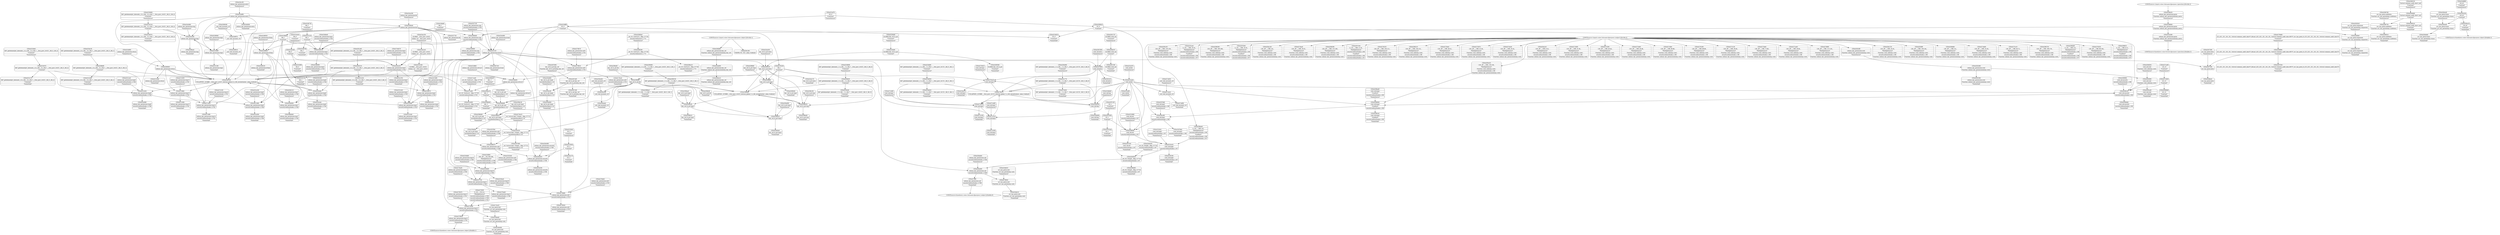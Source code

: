 digraph {
	CE0x4268ea0 [shape=record,shape=Mrecord,label="{CE0x4268ea0|selinux_key_permission:tmp|*SummSink*}"]
	CE0x42792f0 [shape=record,shape=Mrecord,label="{CE0x42792f0|0:_i32,_:_CR_0,4_|*MultipleSource*|security/selinux/hooks.c,5789|security/selinux/hooks.c,5789|security/selinux/hooks.c,5791}"]
	CE0x4295c50 [shape=record,shape=Mrecord,label="{CE0x4295c50|128:_i8*,_:_CRE_120,128_|*MultipleSource*|Function::cred_sid&Arg::cred::|security/selinux/hooks.c,196|Function::selinux_key_permission&Arg::cred::}"]
	CE0x4298000 [shape=record,shape=Mrecord,label="{CE0x4298000|cred_sid:sid|security/selinux/hooks.c,197}"]
	CE0x4255ca0 [shape=record,shape=Mrecord,label="{CE0x4255ca0|4:_i32,_:_CRE_20,24_|*MultipleSource*|security/selinux/hooks.c,196|*LoadInst*|security/selinux/hooks.c,196|security/selinux/hooks.c,197}"]
	CE0x4279610 [shape=record,shape=Mrecord,label="{CE0x4279610|selinux_key_permission:call3|security/selinux/hooks.c,5791}"]
	CE0x4296560 [shape=record,shape=Mrecord,label="{CE0x4296560|128:_i8*,_:_CRE_160,168_|*MultipleSource*|Function::cred_sid&Arg::cred::|security/selinux/hooks.c,196|Function::selinux_key_permission&Arg::cred::}"]
	CE0x4297640 [shape=record,shape=Mrecord,label="{CE0x4297640|4:_i32,_:_CRE_16,20_|*MultipleSource*|security/selinux/hooks.c,196|*LoadInst*|security/selinux/hooks.c,196|security/selinux/hooks.c,197}"]
	CE0x4284830 [shape=record,shape=Mrecord,label="{CE0x4284830|cred_sid:cred|Function::cred_sid&Arg::cred::|*SummSource*}"]
	CE0x4249940 [shape=record,shape=Mrecord,label="{CE0x4249940|selinux_key_permission:tmp1|*SummSource*}"]
	CE0x426a140 [shape=record,shape=Mrecord,label="{CE0x426a140|128:_i8*,_:_CRE_4,8_|*MultipleSource*|Function::cred_sid&Arg::cred::|security/selinux/hooks.c,196|Function::selinux_key_permission&Arg::cred::}"]
	CE0x426bcc0 [shape=record,shape=Mrecord,label="{CE0x426bcc0|selinux_key_permission:key_ref|Function::selinux_key_permission&Arg::key_ref::|*SummSink*}"]
	CE0x4286d00 [shape=record,shape=Mrecord,label="{CE0x4286d00|_ret_i32_%tmp6,_!dbg_!27716|security/selinux/hooks.c,197|*SummSink*}"]
	CE0x4248e40 [shape=record,shape=Mrecord,label="{CE0x4248e40|selinux_key_permission:tmp2|security/selinux/hooks.c,5783|*SummSource*}"]
	CE0x4252aa0 [shape=record,shape=Mrecord,label="{CE0x4252aa0|selinux_key_permission:return|*SummSink*}"]
	CE0x4248810 [shape=record,shape=Mrecord,label="{CE0x4248810|_call_void_mcount()_#3|*SummSink*}"]
	CE0x4249050 [shape=record,shape=Mrecord,label="{CE0x4249050|selinux_key_permission:if.then|*SummSource*}"]
	CE0x4247150 [shape=record,shape=Mrecord,label="{CE0x4247150|selinux_key_permission:cmp|security/selinux/hooks.c,5783|*SummSource*}"]
	CE0x429bc30 [shape=record,shape=Mrecord,label="{CE0x429bc30|key_ref_to_ptr:tmp5|include/linux/key.h,116|*SummSource*}"]
	CE0x427bfb0 [shape=record,shape=Mrecord,label="{CE0x427bfb0|selinux_key_permission:tmp13|security/selinux/hooks.c,5792}"]
	CE0x427cad0 [shape=record,shape=Mrecord,label="{CE0x427cad0|_ret_i32_%retval.0,_!dbg_!27729|security/selinux/hooks.c,5792|*SummSource*}"]
	"CONST[source:0(mediator),value:2(dynamic)][purpose:{subject}][SnkIdx:0]"
	CE0x427b530 [shape=record,shape=Mrecord,label="{CE0x427b530|i64_1|*Constant*}"]
	CE0x425e130 [shape=record,shape=Mrecord,label="{CE0x425e130|selinux_key_permission:retval.0|*SummSink*}"]
	CE0x42669a0 [shape=record,shape=Mrecord,label="{CE0x42669a0|_ret_i32_%retval.0,_!dbg_!27728|security/selinux/avc.c,775|*SummSource*}"]
	CE0x42539c0 [shape=record,shape=Mrecord,label="{CE0x42539c0|i32_5|*Constant*|*SummSource*}"]
	CE0x427c020 [shape=record,shape=Mrecord,label="{CE0x427c020|selinux_key_permission:tmp13|security/selinux/hooks.c,5792|*SummSource*}"]
	CE0x424f470 [shape=record,shape=Mrecord,label="{CE0x424f470|i64*_getelementptr_inbounds_(_6_x_i64_,_6_x_i64_*___llvm_gcov_ctr421,_i64_0,_i64_0)|*Constant*|*SummSink*}"]
	CE0x4276cf0 [shape=record,shape=Mrecord,label="{CE0x4276cf0|i64*_getelementptr_inbounds_(_2_x_i64_,_2_x_i64_*___llvm_gcov_ctr131,_i64_0,_i64_0)|*Constant*|*SummSink*}"]
	CE0x4243c40 [shape=record,shape=Mrecord,label="{CE0x4243c40|selinux_key_permission:tmp6|security/selinux/hooks.c,5784|*SummSource*}"]
	CE0x4266250 [shape=record,shape=Mrecord,label="{CE0x4266250|%struct.common_audit_data*_null|*Constant*|*SummSource*}"]
	CE0x4267580 [shape=record,shape=Mrecord,label="{CE0x4267580|avc_has_perm:entry|*SummSource*}"]
	CE0x4252180 [shape=record,shape=Mrecord,label="{CE0x4252180|selinux_key_permission:tmp1|*SummSink*}"]
	CE0x4282410 [shape=record,shape=Mrecord,label="{CE0x4282410|cred_sid:entry|*SummSink*}"]
	CE0x4274ea0 [shape=record,shape=Mrecord,label="{CE0x4274ea0|128:_i8*,_:_CRE_28,32_|*MultipleSource*|Function::cred_sid&Arg::cred::|security/selinux/hooks.c,196|Function::selinux_key_permission&Arg::cred::}"]
	CE0x4269990 [shape=record,shape=Mrecord,label="{CE0x4269990|cred_sid:security|security/selinux/hooks.c,196|*SummSource*}"]
	CE0x4298c60 [shape=record,shape=Mrecord,label="{CE0x4298c60|key_ref_to_ptr:bb|*SummSink*}"]
	CE0x4297da0 [shape=record,shape=Mrecord,label="{CE0x4297da0|i32_1|*Constant*|*SummSink*}"]
	CE0x4267af0 [shape=record,shape=Mrecord,label="{CE0x4267af0|key_ref_to_ptr:key_ref|Function::key_ref_to_ptr&Arg::key_ref::}"]
	CE0x4296390 [shape=record,shape=Mrecord,label="{CE0x4296390|128:_i8*,_:_CRE_152,160_|*MultipleSource*|Function::cred_sid&Arg::cred::|security/selinux/hooks.c,196|Function::selinux_key_permission&Arg::cred::}"]
	CE0x4266730 [shape=record,shape=Mrecord,label="{CE0x4266730|avc_has_perm:auditdata|Function::avc_has_perm&Arg::auditdata::}"]
	CE0x427a100 [shape=record,shape=Mrecord,label="{CE0x427a100|cred_sid:tmp2|*SummSink*}"]
	CE0x4297350 [shape=record,shape=Mrecord,label="{CE0x4297350|4:_i32,_:_CRE_12,16_|*MultipleSource*|security/selinux/hooks.c,196|*LoadInst*|security/selinux/hooks.c,196|security/selinux/hooks.c,197}"]
	CE0x42824f0 [shape=record,shape=Mrecord,label="{CE0x42824f0|selinux_key_permission:cred|Function::selinux_key_permission&Arg::cred::|*SummSource*}"]
	CE0x4259400 [shape=record,shape=Mrecord,label="{CE0x4259400|i64*_getelementptr_inbounds_(_6_x_i64_,_6_x_i64_*___llvm_gcov_ctr421,_i64_0,_i64_0)|*Constant*|*SummSource*}"]
	"CONST[source:0(mediator),value:2(dynamic)][purpose:{object}][SnkIdx:2]"
	CE0x4255490 [shape=record,shape=Mrecord,label="{CE0x4255490|selinux_key_permission:tmp1}"]
	CE0x423e540 [shape=record,shape=Mrecord,label="{CE0x423e540|i64_0|*Constant*}"]
	CE0x4276520 [shape=record,shape=Mrecord,label="{CE0x4276520|128:_i8*,_:_CRE_104,112_|*MultipleSource*|Function::cred_sid&Arg::cred::|security/selinux/hooks.c,196|Function::selinux_key_permission&Arg::cred::}"]
	CE0x4298f60 [shape=record,shape=Mrecord,label="{CE0x4298f60|key_ref_to_ptr:tmp1}"]
	CE0x4285b30 [shape=record,shape=Mrecord,label="{CE0x4285b30|_ret_i32_%tmp6,_!dbg_!27716|security/selinux/hooks.c,197|*SummSource*}"]
	CE0x425dfb0 [shape=record,shape=Mrecord,label="{CE0x425dfb0|selinux_key_permission:retval.0|*SummSource*}"]
	CE0x4246ff0 [shape=record,shape=Mrecord,label="{CE0x4246ff0|i32_0|*Constant*}"]
	CE0x4269c30 [shape=record,shape=Mrecord,label="{CE0x4269c30|cred_sid:security|security/selinux/hooks.c,196}"]
	CE0x424a230 [shape=record,shape=Mrecord,label="{CE0x424a230|GLOBAL:__llvm_gcov_ctr421|Global_var:__llvm_gcov_ctr421|*SummSource*}"]
	CE0x429b020 [shape=record,shape=Mrecord,label="{CE0x429b020|key_ref_to_ptr:tmp}"]
	CE0x424a600 [shape=record,shape=Mrecord,label="{CE0x424a600|selinux_key_permission:key_ref|Function::selinux_key_permission&Arg::key_ref::}"]
	CE0x4282380 [shape=record,shape=Mrecord,label="{CE0x4282380|cred_sid:entry|*SummSource*}"]
	CE0x58ebb40 [shape=record,shape=Mrecord,label="{CE0x58ebb40|selinux_key_permission:tmp7|security/selinux/hooks.c,5784|*SummSink*}"]
	CE0x4255090 [shape=record,shape=Mrecord,label="{CE0x4255090|i64_0|*Constant*|*SummSink*}"]
	CE0x424a450 [shape=record,shape=Mrecord,label="{CE0x424a450|key_ref_to_ptr:entry|*SummSource*}"]
	CE0x42961c0 [shape=record,shape=Mrecord,label="{CE0x42961c0|128:_i8*,_:_CRE_144,152_|*MultipleSource*|Function::cred_sid&Arg::cred::|security/selinux/hooks.c,196|Function::selinux_key_permission&Arg::cred::}"]
	CE0x4299aa0 [shape=record,shape=Mrecord,label="{CE0x4299aa0|key_ref_to_ptr:tmp2|*SummSource*}"]
	CE0x4267c90 [shape=record,shape=Mrecord,label="{CE0x4267c90|key_ref_to_ptr:key_ref|Function::key_ref_to_ptr&Arg::key_ref::|*SummSink*}"]
	CE0x4255670 [shape=record,shape=Mrecord,label="{CE0x4255670|i64*_getelementptr_inbounds_(_6_x_i64_,_6_x_i64_*___llvm_gcov_ctr421,_i64_0,_i64_4)|*Constant*}"]
	CE0x4250d00 [shape=record,shape=Mrecord,label="{CE0x4250d00|selinux_key_permission:tmp10|security/selinux/hooks.c,5789}"]
	CE0x426ed70 [shape=record,shape=Mrecord,label="{CE0x426ed70|GLOBAL:cred_sid|*Constant*}"]
	CE0x426c820 [shape=record,shape=Mrecord,label="{CE0x426c820|selinux_key_permission:security|security/selinux/hooks.c,5789}"]
	CE0x4250dd0 [shape=record,shape=Mrecord,label="{CE0x4250dd0|selinux_key_permission:tmp10|security/selinux/hooks.c,5789|*SummSource*}"]
	CE0x42978d0 [shape=record,shape=Mrecord,label="{CE0x42978d0|cred_sid:tmp5|security/selinux/hooks.c,196|*SummSource*}"]
	CE0x424c800 [shape=record,shape=Mrecord,label="{CE0x424c800|selinux_key_permission:if.end|*SummSource*}"]
	CE0x61bc880 [shape=record,shape=Mrecord,label="{CE0x61bc880|selinux_key_permission:tmp8|security/selinux/hooks.c,5786|*SummSink*}"]
	CE0x425cd70 [shape=record,shape=Mrecord,label="{CE0x425cd70|cred_sid:bb|*SummSource*}"]
	CE0x42756a0 [shape=record,shape=Mrecord,label="{CE0x42756a0|128:_i8*,_:_CRE_48,52_|*MultipleSource*|Function::cred_sid&Arg::cred::|security/selinux/hooks.c,196|Function::selinux_key_permission&Arg::cred::}"]
	"CONST[source:1(input),value:2(dynamic)][purpose:{object}][SrcIdx:1]"
	CE0x4255e20 [shape=record,shape=Mrecord,label="{CE0x4255e20|cred_sid:tmp6|security/selinux/hooks.c,197}"]
	CE0x42556e0 [shape=record,shape=Mrecord,label="{CE0x42556e0|i64*_getelementptr_inbounds_(_6_x_i64_,_6_x_i64_*___llvm_gcov_ctr421,_i64_0,_i64_4)|*Constant*|*SummSource*}"]
	CE0x429a440 [shape=record,shape=Mrecord,label="{CE0x429a440|_call_void_mcount()_#3|*SummSource*}"]
	CE0x429b090 [shape=record,shape=Mrecord,label="{CE0x429b090|COLLAPSED:_GCMRE___llvm_gcov_ctr422_internal_global_2_x_i64_zeroinitializer:_elem_0:default:}"]
	CE0x4254150 [shape=record,shape=Mrecord,label="{CE0x4254150|i64*_getelementptr_inbounds_(_6_x_i64_,_6_x_i64_*___llvm_gcov_ctr421,_i64_0,_i64_0)|*Constant*}"]
	CE0x4251c70 [shape=record,shape=Mrecord,label="{CE0x4251c70|i64*_getelementptr_inbounds_(_6_x_i64_,_6_x_i64_*___llvm_gcov_ctr421,_i64_0,_i64_4)|*Constant*|*SummSink*}"]
	CE0x4275870 [shape=record,shape=Mrecord,label="{CE0x4275870|128:_i8*,_:_CRE_52,56_|*MultipleSource*|Function::cred_sid&Arg::cred::|security/selinux/hooks.c,196|Function::selinux_key_permission&Arg::cred::}"]
	CE0x4250ea0 [shape=record,shape=Mrecord,label="{CE0x4250ea0|selinux_key_permission:tmp10|security/selinux/hooks.c,5789|*SummSink*}"]
	"CONST[source:1(input),value:2(dynamic)][purpose:{subject}][SrcIdx:3]"
	CE0x4299040 [shape=record,shape=Mrecord,label="{CE0x4299040|key_ref_to_ptr:tmp1|*SummSink*}"]
	CE0x4286d70 [shape=record,shape=Mrecord,label="{CE0x4286d70|selinux_key_permission:call1|security/selinux/hooks.c,5788}"]
	CE0x4253950 [shape=record,shape=Mrecord,label="{CE0x4253950|i32_5|*Constant*}"]
	CE0x4252b80 [shape=record,shape=Mrecord,label="{CE0x4252b80|selinux_key_permission:tmp5|security/selinux/hooks.c,5783}"]
	CE0x4269520 [shape=record,shape=Mrecord,label="{CE0x4269520|key_ref_to_ptr:entry}"]
	CE0x4274c40 [shape=record,shape=Mrecord,label="{CE0x4274c40|128:_i8*,_:_CRE_20,24_|*MultipleSource*|Function::cred_sid&Arg::cred::|security/selinux/hooks.c,196|Function::selinux_key_permission&Arg::cred::}"]
	CE0x426c900 [shape=record,shape=Mrecord,label="{CE0x426c900|selinux_key_permission:security|security/selinux/hooks.c,5789|*SummSource*}"]
	CE0x429bbc0 [shape=record,shape=Mrecord,label="{CE0x429bbc0|key_ref_to_ptr:tmp5|include/linux/key.h,116}"]
	CE0x4257750 [shape=record,shape=Mrecord,label="{CE0x4257750|selinux_key_permission:tmp11|security/selinux/hooks.c,5789}"]
	CE0x4264110 [shape=record,shape=Mrecord,label="{CE0x4264110|selinux_key_permission:tmp7|security/selinux/hooks.c,5784|*SummSource*}"]
	CE0x42662c0 [shape=record,shape=Mrecord,label="{CE0x42662c0|%struct.common_audit_data*_null|*Constant*|*SummSink*}"]
	CE0x425bb00 [shape=record,shape=Mrecord,label="{CE0x425bb00|selinux_key_permission:retval.0}"]
	CE0x4279dd0 [shape=record,shape=Mrecord,label="{CE0x4279dd0|i32_(i32,_i32,_i16,_i32,_%struct.common_audit_data*)*_bitcast_(i32_(i32,_i32,_i16,_i32,_%struct.common_audit_data.495*)*_avc_has_perm_to_i32_(i32,_i32,_i16,_i32,_%struct.common_audit_data*)*)|*Constant*|*SummSource*}"]
	CE0x4268d40 [shape=record,shape=Mrecord,label="{CE0x4268d40|selinux_key_permission:cmp|security/selinux/hooks.c,5783}"]
	CE0x429b640 [shape=record,shape=Mrecord,label="{CE0x429b640|i64_-2|*Constant*|*SummSink*}"]
	CE0x424c490 [shape=record,shape=Mrecord,label="{CE0x424c490|selinux_key_permission:perm|Function::selinux_key_permission&Arg::perm::|*SummSink*}"]
	CE0x4281200 [shape=record,shape=Mrecord,label="{CE0x4281200|GLOBAL:cred_sid|*Constant*|*SummSink*}"]
	CE0x426a2c0 [shape=record,shape=Mrecord,label="{CE0x426a2c0|128:_i8*,_:_CRE_8,16_|*MultipleSource*|Function::cred_sid&Arg::cred::|security/selinux/hooks.c,196|Function::selinux_key_permission&Arg::cred::}"]
	CE0x4261af0 [shape=record,shape=Mrecord,label="{CE0x4261af0|i64*_getelementptr_inbounds_(_6_x_i64_,_6_x_i64_*___llvm_gcov_ctr421,_i64_0,_i64_3)|*Constant*|*SummSource*}"]
	CE0x425da70 [shape=record,shape=Mrecord,label="{CE0x425da70|cred_sid:tmp1|*SummSink*}"]
	CE0x427a890 [shape=record,shape=Mrecord,label="{CE0x427a890|_call_void_mcount()_#3|*SummSink*}"]
	CE0x5611680 [shape=record,shape=Mrecord,label="{CE0x5611680|selinux_key_permission:tmp9|security/selinux/hooks.c,5786}"]
	CE0x4279050 [shape=record,shape=Mrecord,label="{CE0x4279050|selinux_key_permission:sid2|security/selinux/hooks.c,5791|*SummSink*}"]
	CE0x4248fa0 [shape=record,shape=Mrecord,label="{CE0x4248fa0|i64_1|*Constant*}"]
	CE0x4279470 [shape=record,shape=Mrecord,label="{CE0x4279470|selinux_key_permission:tmp12|security/selinux/hooks.c,5791|*SummSource*}"]
	CE0x42488c0 [shape=record,shape=Mrecord,label="{CE0x42488c0|selinux_key_permission:if.then}"]
	CE0x4249cb0 [shape=record,shape=Mrecord,label="{CE0x4249cb0|selinux_key_permission:bb}"]
	CE0x4249310 [shape=record,shape=Mrecord,label="{CE0x4249310|selinux_key_permission:tmp2|security/selinux/hooks.c,5783}"]
	CE0x4248a20 [shape=record,shape=Mrecord,label="{CE0x4248a20|selinux_key_permission:perm|Function::selinux_key_permission&Arg::perm::|*SummSource*}"]
	CE0x4282560 [shape=record,shape=Mrecord,label="{CE0x4282560|selinux_key_permission:cred|Function::selinux_key_permission&Arg::cred::|*SummSink*}"]
	CE0x4256160 [shape=record,shape=Mrecord,label="{CE0x4256160|cred_sid:tmp6|security/selinux/hooks.c,197|*SummSink*}"]
	CE0x4252cb0 [shape=record,shape=Mrecord,label="{CE0x4252cb0|selinux_key_permission:tmp5|security/selinux/hooks.c,5783|*SummSink*}"]
	CE0x4297e30 [shape=record,shape=Mrecord,label="{CE0x4297e30|cred_sid:sid|security/selinux/hooks.c,197|*SummSink*}"]
	CE0x424e040 [shape=record,shape=Mrecord,label="{CE0x424e040|avc_has_perm:tsid|Function::avc_has_perm&Arg::tsid::|*SummSink*}"]
	CE0x425c770 [shape=record,shape=Mrecord,label="{CE0x425c770|i64*_getelementptr_inbounds_(_2_x_i64_,_2_x_i64_*___llvm_gcov_ctr131,_i64_0,_i64_0)|*Constant*}"]
	CE0x4298ed0 [shape=record,shape=Mrecord,label="{CE0x4298ed0|key_ref_to_ptr:tmp|*SummSink*}"]
	CE0x42627e0 [shape=record,shape=Mrecord,label="{CE0x42627e0|selinux_key_permission:if.end|*SummSink*}"]
	CE0x4282480 [shape=record,shape=Mrecord,label="{CE0x4282480|selinux_key_permission:cred|Function::selinux_key_permission&Arg::cred::}"]
	CE0x4259c60 [shape=record,shape=Mrecord,label="{CE0x4259c60|i64*_getelementptr_inbounds_(_2_x_i64_,_2_x_i64_*___llvm_gcov_ctr422,_i64_0,_i64_0)|*Constant*|*SummSink*}"]
	CE0x4279360 [shape=record,shape=Mrecord,label="{CE0x4279360|selinux_key_permission:tmp12|security/selinux/hooks.c,5791}"]
	CE0x4278850 [shape=record,shape=Mrecord,label="{CE0x4278850|avc_has_perm:ssid|Function::avc_has_perm&Arg::ssid::}"]
	CE0x427ca60 [shape=record,shape=Mrecord,label="{CE0x427ca60|_ret_i32_%retval.0,_!dbg_!27729|security/selinux/hooks.c,5792}"]
	CE0x4287fb0 [shape=record,shape=Mrecord,label="{CE0x4287fb0|selinux_key_permission:call1|security/selinux/hooks.c,5788|*SummSource*}"]
	CE0x4275000 [shape=record,shape=Mrecord,label="{CE0x4275000|128:_i8*,_:_CRE_32,36_|*MultipleSource*|Function::cred_sid&Arg::cred::|security/selinux/hooks.c,196|Function::selinux_key_permission&Arg::cred::}"]
	CE0x5744b70 [shape=record,shape=Mrecord,label="{CE0x5744b70|selinux_key_permission:tmp3|security/selinux/hooks.c,5783|*SummSource*}"]
	CE0x42650c0 [shape=record,shape=Mrecord,label="{CE0x42650c0|avc_has_perm:requested|Function::avc_has_perm&Arg::requested::|*SummSource*}"]
	CE0x425af70 [shape=record,shape=Mrecord,label="{CE0x425af70|i32_0|*Constant*|*SummSource*}"]
	CE0x4254750 [shape=record,shape=Mrecord,label="{CE0x4254750|i64_1|*Constant*|*SummSink*}"]
	CE0x4279b70 [shape=record,shape=Mrecord,label="{CE0x4279b70|selinux_key_permission:call3|security/selinux/hooks.c,5791|*SummSource*}"]
	CE0x4248600 [shape=record,shape=Mrecord,label="{CE0x4248600|selinux_key_permission:perm|Function::selinux_key_permission&Arg::perm::}"]
	CE0x4251450 [shape=record,shape=Mrecord,label="{CE0x4251450|i64*_getelementptr_inbounds_(_6_x_i64_,_6_x_i64_*___llvm_gcov_ctr421,_i64_0,_i64_3)|*Constant*|*SummSink*}"]
	CE0x427c090 [shape=record,shape=Mrecord,label="{CE0x427c090|selinux_key_permission:tmp13|security/selinux/hooks.c,5792|*SummSink*}"]
	CE0x4248090 [shape=record,shape=Mrecord,label="{CE0x4248090|selinux_key_permission:tmp2|security/selinux/hooks.c,5783|*SummSink*}"]
	CE0x4247c20 [shape=record,shape=Mrecord,label="{CE0x4247c20|selinux_key_permission:if.end}"]
	CE0x4298af0 [shape=record,shape=Mrecord,label="{CE0x4298af0|key_ref_to_ptr:bb|*SummSource*}"]
	CE0x4266f00 [shape=record,shape=Mrecord,label="{CE0x4266f00|i32_(i32,_i32,_i16,_i32,_%struct.common_audit_data*)*_bitcast_(i32_(i32,_i32,_i16,_i32,_%struct.common_audit_data.495*)*_avc_has_perm_to_i32_(i32,_i32,_i16,_i32,_%struct.common_audit_data*)*)|*Constant*}"]
	CE0x4279ca0 [shape=record,shape=Mrecord,label="{CE0x4279ca0|selinux_key_permission:call3|security/selinux/hooks.c,5791|*SummSink*}"]
	CE0x4247a10 [shape=record,shape=Mrecord,label="{CE0x4247a10|i64_2|*Constant*}"]
	CE0x425dbf0 [shape=record,shape=Mrecord,label="{CE0x425dbf0|i64*_getelementptr_inbounds_(_2_x_i64_,_2_x_i64_*___llvm_gcov_ctr131,_i64_0,_i64_1)|*Constant*|*SummSource*}"]
	CE0x4275300 [shape=record,shape=Mrecord,label="{CE0x4275300|128:_i8*,_:_CRE_40,44_|*MultipleSource*|Function::cred_sid&Arg::cred::|security/selinux/hooks.c,196|Function::selinux_key_permission&Arg::cred::}"]
	CE0x4261420 [shape=record,shape=Mrecord,label="{CE0x4261420|selinux_key_permission:tmp4|security/selinux/hooks.c,5783|*SummSink*}"]
	CE0x42754d0 [shape=record,shape=Mrecord,label="{CE0x42754d0|128:_i8*,_:_CRE_44,48_|*MultipleSource*|Function::cred_sid&Arg::cred::|security/selinux/hooks.c,196|Function::selinux_key_permission&Arg::cred::}"]
	CE0x4264000 [shape=record,shape=Mrecord,label="{CE0x4264000|selinux_key_permission:tmp7|security/selinux/hooks.c,5784}"]
	CE0x424a2a0 [shape=record,shape=Mrecord,label="{CE0x424a2a0|GLOBAL:__llvm_gcov_ctr421|Global_var:__llvm_gcov_ctr421}"]
	CE0x4275fb0 [shape=record,shape=Mrecord,label="{CE0x4275fb0|128:_i8*,_:_CRE_80,88_|*MultipleSource*|Function::cred_sid&Arg::cred::|security/selinux/hooks.c,196|Function::selinux_key_permission&Arg::cred::}"]
	CE0x4298cf0 [shape=record,shape=Mrecord,label="{CE0x4298cf0|i64*_getelementptr_inbounds_(_2_x_i64_,_2_x_i64_*___llvm_gcov_ctr422,_i64_0,_i64_0)|*Constant*}"]
	CE0x4255880 [shape=record,shape=Mrecord,label="{CE0x4255880|cred_sid:sid|security/selinux/hooks.c,197|*SummSource*}"]
	CE0x4296ca0 [shape=record,shape=Mrecord,label="{CE0x4296ca0|cred_sid:tmp4|*LoadInst*|security/selinux/hooks.c,196|*SummSink*}"]
	CE0x424ded0 [shape=record,shape=Mrecord,label="{CE0x424ded0|avc_has_perm:tsid|Function::avc_has_perm&Arg::tsid::}"]
	CE0x429a4e0 [shape=record,shape=Mrecord,label="{CE0x429a4e0|_call_void_mcount()_#3|*SummSink*}"]
	CE0x42483f0 [shape=record,shape=Mrecord,label="{CE0x42483f0|selinux_key_permission:entry|*SummSink*}"]
	CE0x4278d80 [shape=record,shape=Mrecord,label="{CE0x4278d80|selinux_key_permission:sid2|security/selinux/hooks.c,5791}"]
	CE0x427b5a0 [shape=record,shape=Mrecord,label="{CE0x427b5a0|cred_sid:tmp1}"]
	CE0x4278eb0 [shape=record,shape=Mrecord,label="{CE0x4278eb0|selinux_key_permission:sid2|security/selinux/hooks.c,5791|*SummSource*}"]
	CE0x4296e40 [shape=record,shape=Mrecord,label="{CE0x4296e40|4:_i32,_:_CRE_4,8_|*MultipleSource*|security/selinux/hooks.c,196|*LoadInst*|security/selinux/hooks.c,196|security/selinux/hooks.c,197}"]
	CE0x4251d50 [shape=record,shape=Mrecord,label="{CE0x4251d50|selinux_key_permission:tmp8|security/selinux/hooks.c,5786}"]
	CE0x4264cd0 [shape=record,shape=Mrecord,label="{CE0x4264cd0|avc_has_perm:tclass|Function::avc_has_perm&Arg::tclass::|*SummSource*}"]
	CE0x4296fd0 [shape=record,shape=Mrecord,label="{CE0x4296fd0|key_ref_to_ptr:bb}"]
	CE0x427a090 [shape=record,shape=Mrecord,label="{CE0x427a090|cred_sid:tmp2|*SummSource*}"]
	CE0x429c160 [shape=record,shape=Mrecord,label="{CE0x429c160|VOIDTB_TE:_CE2:_elem_0:default:}"]
	CE0x4276180 [shape=record,shape=Mrecord,label="{CE0x4276180|128:_i8*,_:_CRE_88,89_|*MultipleSource*|Function::cred_sid&Arg::cred::|security/selinux/hooks.c,196|Function::selinux_key_permission&Arg::cred::}"]
	CE0x4254810 [shape=record,shape=Mrecord,label="{CE0x4254810|i32_0|*Constant*|*SummSink*}"]
	CE0x4243cb0 [shape=record,shape=Mrecord,label="{CE0x4243cb0|selinux_key_permission:tmp6|security/selinux/hooks.c,5784|*SummSink*}"]
	CE0x42979e0 [shape=record,shape=Mrecord,label="{CE0x42979e0|cred_sid:tmp5|security/selinux/hooks.c,196|*SummSink*}"]
	CE0x4268580 [shape=record,shape=Mrecord,label="{CE0x4268580|_call_void_mcount()_#3|*SummSource*}"]
	CE0x429a0a0 [shape=record,shape=Mrecord,label="{CE0x429a0a0|key_ref_to_ptr:tmp3|*SummSink*}"]
	CE0x4264c60 [shape=record,shape=Mrecord,label="{CE0x4264c60|avc_has_perm:tclass|Function::avc_has_perm&Arg::tclass::}"]
	CE0x4255fc0 [shape=record,shape=Mrecord,label="{CE0x4255fc0|cred_sid:tmp6|security/selinux/hooks.c,197|*SummSource*}"]
	CE0x425d830 [shape=record,shape=Mrecord,label="{CE0x425d830|i64*_getelementptr_inbounds_(_2_x_i64_,_2_x_i64_*___llvm_gcov_ctr131,_i64_0,_i64_1)|*Constant*}"]
	CE0x427de10 [shape=record,shape=Mrecord,label="{CE0x427de10|_ret_%struct.key*_%tmp5,_!dbg_!27715|include/linux/key.h,116|*SummSource*}"]
	CE0x4275130 [shape=record,shape=Mrecord,label="{CE0x4275130|128:_i8*,_:_CRE_36,40_|*MultipleSource*|Function::cred_sid&Arg::cred::|security/selinux/hooks.c,196|Function::selinux_key_permission&Arg::cred::}"]
	CE0x427a490 [shape=record,shape=Mrecord,label="{CE0x427a490|cred_sid:tmp3|*SummSource*}"]
	CE0x4244f60 [shape=record,shape=Mrecord,label="{CE0x4244f60|selinux_key_permission:return|*SummSource*}"]
	CE0x427a820 [shape=record,shape=Mrecord,label="{CE0x427a820|_call_void_mcount()_#3|*SummSource*}"]
	CE0x4264480 [shape=record,shape=Mrecord,label="{CE0x4264480|i64*_getelementptr_inbounds_(_2_x_i64_,_2_x_i64_*___llvm_gcov_ctr131,_i64_0,_i64_0)|*Constant*|*SummSource*}"]
	CE0x4278a00 [shape=record,shape=Mrecord,label="{CE0x4278a00|selinux_key_permission:tmp11|security/selinux/hooks.c,5789|*SummSource*}"]
	CE0x4297b00 [shape=record,shape=Mrecord,label="{CE0x4297b00|i32_1|*Constant*}"]
	CE0x424e1b0 [shape=record,shape=Mrecord,label="{CE0x424e1b0|i16_43|*Constant*}"]
	CE0x4267030 [shape=record,shape=Mrecord,label="{CE0x4267030|i32_(i32,_i32,_i16,_i32,_%struct.common_audit_data*)*_bitcast_(i32_(i32,_i32,_i16,_i32,_%struct.common_audit_data.495*)*_avc_has_perm_to_i32_(i32,_i32,_i16,_i32,_%struct.common_audit_data*)*)|*Constant*|*SummSink*}"]
	CE0x427a310 [shape=record,shape=Mrecord,label="{CE0x427a310|cred_sid:tmp3}"]
	CE0x4299230 [shape=record,shape=Mrecord,label="{CE0x4299230|i64*_getelementptr_inbounds_(_2_x_i64_,_2_x_i64_*___llvm_gcov_ctr422,_i64_0,_i64_1)|*Constant*}"]
	CE0x424dd10 [shape=record,shape=Mrecord,label="{CE0x424dd10|avc_has_perm:ssid|Function::avc_has_perm&Arg::ssid::|*SummSource*}"]
	CE0x4269dd0 [shape=record,shape=Mrecord,label="{CE0x4269dd0|cred_sid:security|security/selinux/hooks.c,196|*SummSink*}"]
	CE0x42698d0 [shape=record,shape=Mrecord,label="{CE0x42698d0|i32_22|*Constant*|*SummSink*}"]
	CE0x4247d80 [shape=record,shape=Mrecord,label="{CE0x4247d80|selinux_key_permission:tmp4|security/selinux/hooks.c,5783|*SummSource*}"]
	CE0x4275de0 [shape=record,shape=Mrecord,label="{CE0x4275de0|128:_i8*,_:_CRE_72,80_|*MultipleSource*|Function::cred_sid&Arg::cred::|security/selinux/hooks.c,196|Function::selinux_key_permission&Arg::cred::}"]
	CE0x4269360 [shape=record,shape=Mrecord,label="{CE0x4269360|GLOBAL:key_ref_to_ptr|*Constant*|*SummSink*}"]
	CE0x429a900 [shape=record,shape=Mrecord,label="{CE0x429a900|key_ref_to_ptr:tmp4|include/linux/key.h,116|*SummSink*}"]
	CE0x4285a40 [shape=record,shape=Mrecord,label="{CE0x4285a40|cred_sid:cred|Function::cred_sid&Arg::cred::|*SummSink*}"]
	CE0x4296ad0 [shape=record,shape=Mrecord,label="{CE0x4296ad0|cred_sid:tmp4|*LoadInst*|security/selinux/hooks.c,196|*SummSource*}"]
	CE0x4264d40 [shape=record,shape=Mrecord,label="{CE0x4264d40|avc_has_perm:tclass|Function::avc_has_perm&Arg::tclass::|*SummSink*}"]
	CE0x427a020 [shape=record,shape=Mrecord,label="{CE0x427a020|cred_sid:tmp2}"]
	CE0x42994f0 [shape=record,shape=Mrecord,label="{CE0x42994f0|i64*_getelementptr_inbounds_(_2_x_i64_,_2_x_i64_*___llvm_gcov_ctr422,_i64_0,_i64_1)|*Constant*|*SummSource*}"]
	CE0x427ac90 [shape=record,shape=Mrecord,label="{CE0x427ac90|i32_22|*Constant*|*SummSource*}"]
	CE0x4255020 [shape=record,shape=Mrecord,label="{CE0x4255020|i64_0|*Constant*|*SummSource*}"]
	CE0x42996a0 [shape=record,shape=Mrecord,label="{CE0x42996a0|i64*_getelementptr_inbounds_(_2_x_i64_,_2_x_i64_*___llvm_gcov_ctr422,_i64_0,_i64_1)|*Constant*|*SummSink*}"]
	CE0x4249730 [shape=record,shape=Mrecord,label="{CE0x4249730|i64_2|*Constant*|*SummSource*}"]
	CE0x4254e80 [shape=record,shape=Mrecord,label="{CE0x4254e80|GLOBAL:key_ref_to_ptr|*Constant*}"]
	CE0x4299b10 [shape=record,shape=Mrecord,label="{CE0x4299b10|key_ref_to_ptr:tmp2|*SummSink*}"]
	CE0x424cc70 [shape=record,shape=Mrecord,label="{CE0x424cc70|i32_5|*Constant*|*SummSink*}"]
	CE0x4243bd0 [shape=record,shape=Mrecord,label="{CE0x4243bd0|selinux_key_permission:tmp6|security/selinux/hooks.c,5784}"]
	CE0x4269000 [shape=record,shape=Mrecord,label="{CE0x4269000|selinux_key_permission:return}"]
	CE0x427c4c0 [shape=record,shape=Mrecord,label="{CE0x427c4c0|selinux_key_permission:tmp14|security/selinux/hooks.c,5792}"]
	CE0x4296900 [shape=record,shape=Mrecord,label="{CE0x4296900|cred_sid:tmp4|*LoadInst*|security/selinux/hooks.c,196}"]
	CE0x4266a10 [shape=record,shape=Mrecord,label="{CE0x4266a10|_ret_i32_%retval.0,_!dbg_!27728|security/selinux/avc.c,775|*SummSink*}"]
	CE0x4249520 [shape=record,shape=Mrecord,label="{CE0x4249520|selinux_key_permission:if.then|*SummSink*}"]
	CE0x429a000 [shape=record,shape=Mrecord,label="{CE0x429a000|key_ref_to_ptr:tmp3|*SummSource*}"]
	CE0x423e200 [shape=record,shape=Mrecord,label="{CE0x423e200|selinux_key_permission:security|security/selinux/hooks.c,5789|*SummSink*}"]
	CE0x4275a40 [shape=record,shape=Mrecord,label="{CE0x4275a40|128:_i8*,_:_CRE_56,64_|*MultipleSource*|Function::cred_sid&Arg::cred::|security/selinux/hooks.c,196|Function::selinux_key_permission&Arg::cred::}"]
	CE0x429aa10 [shape=record,shape=Mrecord,label="{CE0x429aa10|i64_-2|*Constant*}"]
	CE0x425dd20 [shape=record,shape=Mrecord,label="{CE0x425dd20|i64*_getelementptr_inbounds_(_2_x_i64_,_2_x_i64_*___llvm_gcov_ctr131,_i64_0,_i64_1)|*Constant*|*SummSink*}"]
	CE0x4263510 [shape=record,shape=Mrecord,label="{CE0x4263510|i64*_getelementptr_inbounds_(_6_x_i64_,_6_x_i64_*___llvm_gcov_ctr421,_i64_0,_i64_3)|*Constant*}"]
	CE0x429a860 [shape=record,shape=Mrecord,label="{CE0x429a860|key_ref_to_ptr:tmp4|include/linux/key.h,116|*SummSource*}"]
	CE0x4266410 [shape=record,shape=Mrecord,label="{CE0x4266410|avc_has_perm:auditdata|Function::avc_has_perm&Arg::auditdata::|*SummSink*}"]
	CE0x4266bf0 [shape=record,shape=Mrecord,label="{CE0x4266bf0|i64*_getelementptr_inbounds_(_6_x_i64_,_6_x_i64_*___llvm_gcov_ctr421,_i64_0,_i64_5)|*Constant*}"]
	CE0x4248760 [shape=record,shape=Mrecord,label="{CE0x4248760|i64_2|*Constant*|*SummSink*}"]
	CE0x4283690 [shape=record,shape=Mrecord,label="{CE0x4283690|cred_sid:cred|Function::cred_sid&Arg::cred::}"]
	CE0x425a700 [shape=record,shape=Mrecord,label="{CE0x425a700|selinux_key_permission:tmp3|security/selinux/hooks.c,5783|*SummSink*}"]
	CE0x4276e70 [shape=record,shape=Mrecord,label="{CE0x4276e70|COLLAPSED:_GCMRE___llvm_gcov_ctr131_internal_global_2_x_i64_zeroinitializer:_elem_0:default:}"]
	CE0x4264b60 [shape=record,shape=Mrecord,label="{CE0x4264b60|%struct.common_audit_data*_null|*Constant*}"]
	CE0x42766f0 [shape=record,shape=Mrecord,label="{CE0x42766f0|128:_i8*,_:_CRE_112,120_|*MultipleSource*|Function::cred_sid&Arg::cred::|security/selinux/hooks.c,196|Function::selinux_key_permission&Arg::cred::}"]
	CE0x427a5c0 [shape=record,shape=Mrecord,label="{CE0x427a5c0|_call_void_mcount()_#3}"]
	CE0x424c8b0 [shape=record,shape=Mrecord,label="{CE0x424c8b0|selinux_key_permission:tmp|*SummSource*}"]
	CE0x4274a50 [shape=record,shape=Mrecord,label="{CE0x4274a50|avc_has_perm:tsid|Function::avc_has_perm&Arg::tsid::|*SummSource*}"]
	CE0x4297c30 [shape=record,shape=Mrecord,label="{CE0x4297c30|i32_1|*Constant*|*SummSource*}"]
	CE0x4265230 [shape=record,shape=Mrecord,label="{CE0x4265230|avc_has_perm:requested|Function::avc_has_perm&Arg::requested::|*SummSink*}"]
	CE0x4298fd0 [shape=record,shape=Mrecord,label="{CE0x4298fd0|key_ref_to_ptr:tmp1|*SummSource*}"]
	CE0x426a720 [shape=record,shape=Mrecord,label="{CE0x426a720|128:_i8*,_:_CRE_16,20_|*MultipleSource*|Function::cred_sid&Arg::cred::|security/selinux/hooks.c,196|Function::selinux_key_permission&Arg::cred::}"]
	CE0x424c540 [shape=record,shape=Mrecord,label="{CE0x424c540|selinux_key_permission:tmp}"]
	CE0x4295ff0 [shape=record,shape=Mrecord,label="{CE0x4295ff0|128:_i8*,_:_CRE_136,144_|*MultipleSource*|Function::cred_sid&Arg::cred::|security/selinux/hooks.c,196|Function::selinux_key_permission&Arg::cred::}"]
	CE0x429a1b0 [shape=record,shape=Mrecord,label="{CE0x429a1b0|_call_void_mcount()_#3}"]
	CE0x427c530 [shape=record,shape=Mrecord,label="{CE0x427c530|selinux_key_permission:tmp14|security/selinux/hooks.c,5792|*SummSource*}"]
	CE0x4299a30 [shape=record,shape=Mrecord,label="{CE0x4299a30|key_ref_to_ptr:tmp2}"]
	CE0x4252c40 [shape=record,shape=Mrecord,label="{CE0x4252c40|selinux_key_permission:tmp5|security/selinux/hooks.c,5783|*SummSource*}"]
	CE0x429b6d0 [shape=record,shape=Mrecord,label="{CE0x429b6d0|key_ref_to_ptr:and|include/linux/key.h,116|*SummSink*}"]
	CE0x4267b60 [shape=record,shape=Mrecord,label="{CE0x4267b60|key_ref_to_ptr:key_ref|Function::key_ref_to_ptr&Arg::key_ref::|*SummSource*}"]
	CE0x424dba0 [shape=record,shape=Mrecord,label="{CE0x424dba0|avc_has_perm:entry|*SummSink*}"]
	CE0x424bbb0 [shape=record,shape=Mrecord,label="{CE0x424bbb0|cred_sid:tmp|*SummSource*}"]
	CE0x4295e20 [shape=record,shape=Mrecord,label="{CE0x4295e20|128:_i8*,_:_CRE_128,136_|*MultipleSource*|Function::cred_sid&Arg::cred::|security/selinux/hooks.c,196|Function::selinux_key_permission&Arg::cred::}"]
	CE0x4266590 [shape=record,shape=Mrecord,label="{CE0x4266590|_ret_i32_%retval.0,_!dbg_!27728|security/selinux/avc.c,775}"]
	CE0x42502d0 [shape=record,shape=Mrecord,label="{CE0x42502d0|selinux_key_permission:call1|security/selinux/hooks.c,5788|*SummSink*}"]
	CE0x429b940 [shape=record,shape=Mrecord,label="{CE0x429b940|key_ref_to_ptr:and|include/linux/key.h,116|*SummSource*}"]
	CE0x423ef90 [shape=record,shape=Mrecord,label="{CE0x423ef90|selinux_key_permission:entry}"]
	CE0x424ce20 [shape=record,shape=Mrecord,label="{CE0x424ce20|selinux_key_permission:tmp3|security/selinux/hooks.c,5783}"]
	CE0x4269d60 [shape=record,shape=Mrecord,label="{CE0x4269d60|128:_i8*,_:_CRE_0,4_|*MultipleSource*|Function::cred_sid&Arg::cred::|security/selinux/hooks.c,196|Function::selinux_key_permission&Arg::cred::}"]
	CE0x4267d00 [shape=record,shape=Mrecord,label="{CE0x4267d00|_ret_%struct.key*_%tmp5,_!dbg_!27715|include/linux/key.h,116|*SummSink*}"]
	CE0x4247750 [shape=record,shape=Mrecord,label="{CE0x4247750|selinux_key_permission:bb|*SummSink*}"]
	CE0x425a2b0 [shape=record,shape=Mrecord,label="{CE0x425a2b0|selinux_key_permission:tmp9|security/selinux/hooks.c,5786|*SummSink*}"]
	CE0x424c1f0 [shape=record,shape=Mrecord,label="{CE0x424c1f0|selinux_key_permission:entry|*SummSource*}"]
	CE0x42552d0 [shape=record,shape=Mrecord,label="{CE0x42552d0|GLOBAL:__llvm_gcov_ctr421|Global_var:__llvm_gcov_ctr421|*SummSink*}"]
	CE0x424de10 [shape=record,shape=Mrecord,label="{CE0x424de10|avc_has_perm:ssid|Function::avc_has_perm&Arg::ssid::|*SummSink*}"]
	CE0x4259b90 [shape=record,shape=Mrecord,label="{CE0x4259b90|i64*_getelementptr_inbounds_(_2_x_i64_,_2_x_i64_*___llvm_gcov_ctr422,_i64_0,_i64_0)|*Constant*|*SummSource*}"]
	CE0x427fff0 [shape=record,shape=Mrecord,label="{CE0x427fff0|selinux_key_permission:call|security/selinux/hooks.c,5786|*SummSink*}"]
	CE0x425bc30 [shape=record,shape=Mrecord,label="{CE0x425bc30|i64*_getelementptr_inbounds_(_6_x_i64_,_6_x_i64_*___llvm_gcov_ctr421,_i64_0,_i64_5)|*Constant*|*SummSource*}"]
	CE0x425cef0 [shape=record,shape=Mrecord,label="{CE0x425cef0|cred_sid:bb|*SummSink*}"]
	CE0x427b610 [shape=record,shape=Mrecord,label="{CE0x427b610|cred_sid:tmp1|*SummSource*}"]
	CE0x4274d40 [shape=record,shape=Mrecord,label="{CE0x4274d40|128:_i8*,_:_CRE_24,28_|*MultipleSource*|Function::cred_sid&Arg::cred::|security/selinux/hooks.c,196|Function::selinux_key_permission&Arg::cred::}"]
	CE0x427a500 [shape=record,shape=Mrecord,label="{CE0x427a500|cred_sid:tmp3|*SummSink*}"]
	CE0x4279930 [shape=record,shape=Mrecord,label="{CE0x4279930|selinux_key_permission:tmp12|security/selinux/hooks.c,5791|*SummSink*}"]
	CE0x425a1b0 [shape=record,shape=Mrecord,label="{CE0x425a1b0|selinux_key_permission:tmp9|security/selinux/hooks.c,5786|*SummSource*}"]
	CE0x4283620 [shape=record,shape=Mrecord,label="{CE0x4283620|_ret_i32_%tmp6,_!dbg_!27716|security/selinux/hooks.c,197}"]
	CE0x425c4b0 [shape=record,shape=Mrecord,label="{CE0x425c4b0|i64*_getelementptr_inbounds_(_6_x_i64_,_6_x_i64_*___llvm_gcov_ctr421,_i64_0,_i64_5)|*Constant*|*SummSink*}"]
	CE0x429bdb0 [shape=record,shape=Mrecord,label="{CE0x429bdb0|key_ref_to_ptr:tmp5|include/linux/key.h,116|*SummSink*}"]
	CE0x4248ef0 [shape=record,shape=Mrecord,label="{CE0x4248ef0|i64_1|*Constant*|*SummSource*}"]
	CE0x426ec00 [shape=record,shape=Mrecord,label="{CE0x426ec00|cred_sid:tmp}"]
	CE0x4275c10 [shape=record,shape=Mrecord,label="{CE0x4275c10|128:_i8*,_:_CRE_64,72_|*MultipleSource*|Function::cred_sid&Arg::cred::|security/selinux/hooks.c,196|Function::selinux_key_permission&Arg::cred::}"]
	CE0x4296730 [shape=record,shape=Mrecord,label="{CE0x4296730|128:_i8*,_:_CRE_168,176_|*MultipleSource*|Function::cred_sid&Arg::cred::|security/selinux/hooks.c,196|Function::selinux_key_permission&Arg::cred::}"]
	CE0x4250440 [shape=record,shape=Mrecord,label="{CE0x4250440|GLOBAL:key_ref_to_ptr|*Constant*|*SummSource*}"]
	CE0x4296dd0 [shape=record,shape=Mrecord,label="{CE0x4296dd0|4:_i32,_:_CRE_0,4_|*MultipleSource*|security/selinux/hooks.c,196|*LoadInst*|security/selinux/hooks.c,196|security/selinux/hooks.c,197}"]
	CE0x4249680 [shape=record,shape=Mrecord,label="{CE0x4249680|selinux_key_permission:cmp|security/selinux/hooks.c,5783|*SummSink*}"]
	CE0x4276350 [shape=record,shape=Mrecord,label="{CE0x4276350|128:_i8*,_:_CRE_96,104_|*MultipleSource*|Function::cred_sid&Arg::cred::|security/selinux/hooks.c,196|Function::selinux_key_permission&Arg::cred::}"]
	CE0x4269bc0 [shape=record,shape=Mrecord,label="{CE0x4269bc0|i32_0|*Constant*}"]
	CE0x429b100 [shape=record,shape=Mrecord,label="{CE0x429b100|key_ref_to_ptr:tmp|*SummSource*}"]
	"CONST[source:0(mediator),value:0(static)][purpose:{operation}][SnkIdx:3]"
	CE0x4247800 [shape=record,shape=Mrecord,label="{CE0x4247800|cred_sid:entry}"]
	CE0x42497e0 [shape=record,shape=Mrecord,label="{CE0x42497e0|COLLAPSED:_GCMRE___llvm_gcov_ctr421_internal_global_6_x_i64_zeroinitializer:_elem_0:default:}"]
	CE0x4249f70 [shape=record,shape=Mrecord,label="{CE0x4249f70|_call_void_mcount()_#3}"]
	CE0x4278ad0 [shape=record,shape=Mrecord,label="{CE0x4278ad0|selinux_key_permission:tmp11|security/selinux/hooks.c,5789|*SummSink*}"]
	CE0x426ed00 [shape=record,shape=Mrecord,label="{CE0x426ed00|selinux_key_permission:call|security/selinux/hooks.c,5786}"]
	CE0x424cd20 [shape=record,shape=Mrecord,label="{CE0x424cd20|_ret_%struct.key*_%tmp5,_!dbg_!27715|include/linux/key.h,116}"]
	CE0x4251ce0 [shape=record,shape=Mrecord,label="{CE0x4251ce0|selinux_key_permission:tmp8|security/selinux/hooks.c,5786|*SummSource*}"]
	CE0x429b8d0 [shape=record,shape=Mrecord,label="{CE0x429b8d0|key_ref_to_ptr:and|include/linux/key.h,116}"]
	CE0x4281270 [shape=record,shape=Mrecord,label="{CE0x4281270|GLOBAL:cred_sid|*Constant*|*SummSource*}"]
	CE0x4256fb0 [shape=record,shape=Mrecord,label="{CE0x4256fb0|200:_i8*,_:_CR_200,208_|*MultipleSource*|security/selinux/hooks.c,5788|security/selinux/hooks.c,5789}"]
	CE0x42667d0 [shape=record,shape=Mrecord,label="{CE0x42667d0|avc_has_perm:auditdata|Function::avc_has_perm&Arg::auditdata::|*SummSource*}"]
	CE0x427c6f0 [shape=record,shape=Mrecord,label="{CE0x427c6f0|selinux_key_permission:tmp14|security/selinux/hooks.c,5792|*SummSink*}"]
	CE0x426a3f0 [shape=record,shape=Mrecord,label="{CE0x426a3f0|cred_sid:tmp5|security/selinux/hooks.c,196}"]
	CE0x4254970 [shape=record,shape=Mrecord,label="{CE0x4254970|selinux_key_permission:tmp4|security/selinux/hooks.c,5783}"]
	CE0x425c600 [shape=record,shape=Mrecord,label="{CE0x425c600|_ret_i32_%retval.0,_!dbg_!27729|security/selinux/hooks.c,5792|*SummSink*}"]
	CE0x425cae0 [shape=record,shape=Mrecord,label="{CE0x425cae0|cred_sid:bb}"]
	CE0x427a950 [shape=record,shape=Mrecord,label="{CE0x427a950|i32_22|*Constant*}"]
	CE0x424a570 [shape=record,shape=Mrecord,label="{CE0x424a570|key_ref_to_ptr:entry|*SummSink*}"]
	CE0x426bbf0 [shape=record,shape=Mrecord,label="{CE0x426bbf0|selinux_key_permission:key_ref|Function::selinux_key_permission&Arg::key_ref::|*SummSource*}"]
	CE0x4299e20 [shape=record,shape=Mrecord,label="{CE0x4299e20|key_ref_to_ptr:tmp3}"]
	CE0x429b4c0 [shape=record,shape=Mrecord,label="{CE0x429b4c0|i64_-2|*Constant*|*SummSource*}"]
	CE0x42671d0 [shape=record,shape=Mrecord,label="{CE0x42671d0|avc_has_perm:entry}"]
	CE0x4296f10 [shape=record,shape=Mrecord,label="{CE0x4296f10|4:_i32,_:_CRE_8,12_|*MultipleSource*|security/selinux/hooks.c,196|*LoadInst*|security/selinux/hooks.c,196|security/selinux/hooks.c,197}"]
	CE0x424d880 [shape=record,shape=Mrecord,label="{CE0x424d880|i16_43|*Constant*|*SummSource*}"]
	CE0x424a180 [shape=record,shape=Mrecord,label="{CE0x424a180|selinux_key_permission:bb|*SummSource*}"]
	CE0x429a5f0 [shape=record,shape=Mrecord,label="{CE0x429a5f0|key_ref_to_ptr:tmp4|include/linux/key.h,116}"]
	"CONST[source:0(mediator),value:2(dynamic)][purpose:{object}][SnkIdx:1]"
	"CONST[source:1(input),value:2(dynamic)][purpose:{operation}][SrcIdx:2]"
	CE0x4264a10 [shape=record,shape=Mrecord,label="{CE0x4264a10|i16_43|*Constant*|*SummSink*}"]
	CE0x4264fe0 [shape=record,shape=Mrecord,label="{CE0x4264fe0|avc_has_perm:requested|Function::avc_has_perm&Arg::requested::}"]
	CE0x426ede0 [shape=record,shape=Mrecord,label="{CE0x426ede0|selinux_key_permission:call|security/selinux/hooks.c,5786|*SummSource*}"]
	CE0x424bd90 [shape=record,shape=Mrecord,label="{CE0x424bd90|cred_sid:tmp|*SummSink*}"]
	CE0x4269990 -> CE0x4269c30
	CE0x4268d40 -> CE0x42488c0
	CE0x4259400 -> CE0x4254150
	CE0x4269000 -> CE0x4252aa0
	CE0x429b8d0 -> CE0x429b6d0
	CE0x4247c20 -> CE0x4250d00
	CE0x4298f60 -> CE0x4299040
	CE0x425cae0 -> CE0x425cef0
	CE0x4249f70 -> CE0x4248810
	CE0x4268d40 -> CE0x4249310
	"CONST[source:1(input),value:2(dynamic)][purpose:{subject}][SrcIdx:3]" -> CE0x4255ca0
	CE0x4296900 -> CE0x426a3f0
	CE0x4248fa0 -> CE0x427c4c0
	CE0x427a5c0 -> CE0x427a890
	CE0x4248fa0 -> CE0x4254750
	"CONST[source:1(input),value:2(dynamic)][purpose:{subject}][SrcIdx:3]" -> CE0x426a720
	CE0x4299230 -> CE0x42996a0
	CE0x429bbc0 -> CE0x424cd20
	"CONST[source:1(input),value:2(dynamic)][purpose:{subject}][SrcIdx:3]" -> CE0x4296560
	CE0x4299230 -> CE0x4299a30
	CE0x426c820 -> CE0x423e200
	CE0x4243bd0 -> CE0x4264000
	CE0x4279360 -> CE0x4279930
	"CONST[source:1(input),value:2(dynamic)][purpose:{subject}][SrcIdx:3]" -> CE0x4275870
	CE0x4287fb0 -> CE0x4286d70
	CE0x429a000 -> CE0x4299e20
	CE0x426c820 -> CE0x4250d00
	CE0x4299aa0 -> CE0x4299a30
	CE0x427bfb0 -> CE0x427c090
	"CONST[source:1(input),value:2(dynamic)][purpose:{subject}][SrcIdx:3]" -> CE0x4297640
	CE0x423ef90 -> CE0x4269000
	CE0x4269000 -> CE0x425bb00
	CE0x429b020 -> CE0x4298ed0
	CE0x425cae0 -> CE0x426a3f0
	CE0x4249050 -> CE0x42488c0
	CE0x42488c0 -> CE0x4243bd0
	CE0x5611680 -> CE0x425a2b0
	CE0x4249cb0 -> CE0x42497e0
	CE0x426ed70 -> CE0x4281200
	CE0x425a1b0 -> CE0x5611680
	CE0x4269bc0 -> CE0x4254810
	CE0x429a5f0 -> CE0x429b8d0
	CE0x426ec00 -> CE0x427b5a0
	CE0x4298f60 -> CE0x429b090
	CE0x427de10 -> CE0x424cd20
	CE0x4282380 -> CE0x4247800
	"CONST[source:1(input),value:2(dynamic)][purpose:{subject}][SrcIdx:3]" -> CE0x4275130
	CE0x4266250 -> CE0x4264b60
	CE0x42497e0 -> CE0x4254970
	CE0x4279610 -> CE0x425bb00
	CE0x4247c20 -> CE0x4251d50
	"CONST[source:1(input),value:2(dynamic)][purpose:{subject}][SrcIdx:3]" -> CE0x4295ff0
	CE0x425cae0 -> CE0x4276e70
	CE0x4296fd0 -> CE0x429a5f0
	CE0x425d830 -> CE0x425dd20
	CE0x4249cb0 -> CE0x4254970
	CE0x425cae0 -> CE0x427a5c0
	CE0x425cae0 -> CE0x427a310
	CE0x425cae0 -> CE0x427a020
	CE0x42792f0 -> CE0x4279360
	CE0x4251d50 -> CE0x5611680
	CE0x4298cf0 -> CE0x429b090
	CE0x425cae0 -> CE0x4255e20
	CE0x4296fd0 -> CE0x4299a30
	CE0x4267af0 -> CE0x429a5f0
	CE0x42669a0 -> CE0x4266590
	CE0x4249cb0 -> CE0x4268d40
	CE0x4247c20 -> CE0x4279610
	CE0x425cae0 -> CE0x4298000
	CE0x4250dd0 -> CE0x4250d00
	CE0x4247c20 -> CE0x426c820
	CE0x424a600 -> CE0x426bcc0
	CE0x427c4c0 -> CE0x42497e0
	CE0x4249310 -> CE0x4248090
	"CONST[source:1(input),value:2(dynamic)][purpose:{subject}][SrcIdx:3]" -> CE0x4276180
	CE0x4296fd0 -> CE0x4299e20
	"CONST[source:1(input),value:2(dynamic)][purpose:{subject}][SrcIdx:3]" -> CE0x42756a0
	CE0x4279360 -> CE0x424ded0
	CE0x4247800 -> CE0x4282410
	CE0x429bbc0 -> CE0x429bdb0
	CE0x4286d70 -> CE0x42502d0
	CE0x42539c0 -> CE0x4253950
	CE0x4297b00 -> CE0x4297da0
	CE0x4266bf0 -> CE0x427bfb0
	CE0x4247150 -> CE0x4268d40
	CE0x42994f0 -> CE0x4299230
	CE0x4247c20 -> CE0x426ed00
	CE0x4266f00 -> CE0x42671d0
	CE0x4278eb0 -> CE0x4278d80
	CE0x4268d40 -> CE0x4249680
	CE0x4266590 -> CE0x4279610
	CE0x427b530 -> CE0x4254750
	CE0x427c4c0 -> CE0x427c6f0
	CE0x4299e20 -> CE0x429b090
	"CONST[source:1(input),value:2(dynamic)][purpose:{subject}][SrcIdx:3]" -> CE0x4276350
	CE0x4264110 -> CE0x4264000
	CE0x4248ef0 -> CE0x4248fa0
	CE0x427ca60 -> CE0x425c600
	CE0x4264000 -> CE0x58ebb40
	CE0x4254970 -> CE0x4252b80
	CE0x424cd20 -> CE0x4286d70
	CE0x427a490 -> CE0x427a310
	CE0x427a950 -> CE0x4269c30
	CE0x4255e20 -> CE0x4256160
	CE0x425d830 -> CE0x4276e70
	CE0x4269000 -> CE0x427bfb0
	CE0x4243bd0 -> CE0x4243cb0
	CE0x4264b60 -> CE0x42662c0
	CE0x4251d50 -> CE0x61bc880
	CE0x4247d80 -> CE0x4254970
	CE0x4249cb0 -> CE0x4252b80
	CE0x4249cb0 -> CE0x424ce20
	CE0x424a230 -> CE0x424a2a0
	CE0x427b530 -> CE0x4298f60
	CE0x425c770 -> CE0x4276e70
	CE0x4267580 -> CE0x42671d0
	CE0x4296900 -> CE0x4296ca0
	CE0x4246ff0 -> CE0x4268d40
	CE0x4244f60 -> CE0x4269000
	CE0x4248600 -> CE0x4264fe0
	CE0x4269c30 -> CE0x4269dd0
	CE0x4274a50 -> CE0x424ded0
	CE0x424a600 -> CE0x4267af0
	CE0x425c770 -> CE0x4276cf0
	CE0x4276e70 -> CE0x427a020
	CE0x4264c60 -> CE0x4264d40
	CE0x4296fd0 -> CE0x424cd20
	CE0x424c540 -> CE0x4255490
	CE0x4283620 -> CE0x426ed00
	CE0x423ef90 -> CE0x42497e0
	CE0x4283620 -> CE0x4286d00
	CE0x424a450 -> CE0x4269520
	CE0x42824f0 -> CE0x4282480
	CE0x4247a10 -> CE0x4249310
	CE0x4264cd0 -> CE0x4264c60
	CE0x4252b80 -> CE0x42497e0
	CE0x425bc30 -> CE0x4266bf0
	CE0x424c8b0 -> CE0x424c540
	CE0x4278d80 -> CE0x4279050
	CE0x427c530 -> CE0x427c4c0
	CE0x4298000 -> CE0x4297e30
	CE0x425c770 -> CE0x426ec00
	"CONST[source:1(input),value:2(dynamic)][purpose:{subject}][SrcIdx:3]" -> CE0x42754d0
	CE0x4264000 -> CE0x42497e0
	CE0x4267af0 -> CE0x4267c90
	CE0x4255670 -> CE0x4251c70
	CE0x4296fd0 -> CE0x429b090
	CE0x4299a30 -> CE0x4299e20
	CE0x429b090 -> CE0x429b020
	CE0x4246ff0 -> CE0x425bb00
	CE0x4264480 -> CE0x425c770
	CE0x426c900 -> CE0x426c820
	CE0x425af70 -> CE0x4269bc0
	CE0x429aa10 -> CE0x429b640
	CE0x4279610 -> CE0x4279ca0
	CE0x5611680 -> CE0x42497e0
	CE0x4248fa0 -> CE0x4252b80
	CE0x4255490 -> CE0x4252180
	CE0x424e1b0 -> CE0x4264c60
	CE0x42671d0 -> CE0x424dba0
	CE0x426ed00 -> CE0x4278850
	CE0x424ded0 -> CE0x424e040
	CE0x42650c0 -> CE0x4264fe0
	CE0x4255670 -> CE0x42497e0
	CE0x425cd70 -> CE0x425cae0
	CE0x4269bc0 -> CE0x4269c30
	CE0x427cad0 -> CE0x427ca60
	CE0x424c490 -> "CONST[source:0(mediator),value:0(static)][purpose:{operation}][SnkIdx:3]"
	CE0x4278d80 -> CE0x4279360
	CE0x42667d0 -> CE0x4266730
	CE0x426bbf0 -> CE0x424a600
	CE0x426a3f0 -> CE0x42979e0
	CE0x4269520 -> CE0x4296fd0
	CE0x423ef90 -> CE0x42483f0
	CE0x4257750 -> CE0x4278ad0
	CE0x423ef90 -> CE0x424c540
	CE0x4298af0 -> CE0x4296fd0
	CE0x4296ad0 -> CE0x4296900
	CE0x4246ff0 -> CE0x4278d80
	CE0x42488c0 -> CE0x4264000
	"CONST[source:1(input),value:2(dynamic)][purpose:{subject}][SrcIdx:3]" -> CE0x4296390
	CE0x4247c20 -> CE0x5611680
	CE0x4254e80 -> CE0x4269360
	CE0x4266bf0 -> CE0x425c4b0
	CE0x427c020 -> CE0x427bfb0
	CE0x4247a10 -> CE0x4248760
	CE0x4283690 -> CE0x4269c30
	CE0x425cae0 -> CE0x4283620
	CE0x4263510 -> CE0x4243bd0
	CE0x424dd10 -> CE0x4278850
	CE0x4255020 -> CE0x423e540
	CE0x427b610 -> CE0x427b5a0
	CE0x427a950 -> CE0x42698d0
	CE0x424c1f0 -> CE0x423ef90
	CE0x429a1b0 -> CE0x429a4e0
	CE0x4299e20 -> CE0x429a0a0
	CE0x4296fd0 -> CE0x429b8d0
	CE0x426ec00 -> CE0x424bd90
	CE0x4269c30 -> CE0x4296900
	CE0x429bc30 -> CE0x429bbc0
	CE0x4296fd0 -> CE0x429bbc0
	CE0x424a2a0 -> CE0x424ce20
	CE0x4281270 -> CE0x426ed70
	CE0x4254150 -> CE0x424f470
	CE0x4296e40 -> CE0x4255e20
	CE0x4298000 -> CE0x4255e20
	CE0x4279470 -> CE0x4279360
	CE0x4255880 -> CE0x4298000
	CE0x4263510 -> CE0x4251450
	CE0x4248600 -> CE0x424c490
	CE0x424d880 -> CE0x424e1b0
	CE0x4255670 -> CE0x4251d50
	CE0x42978d0 -> CE0x426a3f0
	"CONST[source:1(input),value:2(dynamic)][purpose:{subject}][SrcIdx:3]" -> CE0x4275de0
	CE0x4298cf0 -> CE0x4259c60
	CE0x427fff0 -> "CONST[source:0(mediator),value:2(dynamic)][purpose:{subject}][SnkIdx:0]"
	"CONST[source:1(input),value:2(dynamic)][purpose:{subject}][SrcIdx:3]" -> CE0x4297350
	CE0x429b940 -> CE0x429b8d0
	CE0x4266f00 -> CE0x4267030
	CE0x425cae0 -> CE0x4269c30
	CE0x427a020 -> CE0x427a100
	CE0x426ed70 -> CE0x4247800
	CE0x4247c20 -> CE0x4286d70
	"CONST[source:1(input),value:2(dynamic)][purpose:{subject}][SrcIdx:3]" -> CE0x4269d60
	"CONST[source:1(input),value:2(dynamic)][purpose:{subject}][SrcIdx:3]" -> CE0x4296f10
	"CONST[source:1(input),value:2(dynamic)][purpose:{subject}][SrcIdx:3]" -> CE0x426a2c0
	CE0x4248fa0 -> CE0x4255490
	CE0x4248a20 -> CE0x4248600
	CE0x427b530 -> CE0x4299e20
	CE0x424a180 -> CE0x4249cb0
	CE0x429b020 -> CE0x4298f60
	CE0x4247c20 -> CE0x42497e0
	"CONST[source:1(input),value:2(dynamic)][purpose:{subject}][SrcIdx:3]" -> CE0x4275a40
	CE0x427b5a0 -> CE0x4276e70
	CE0x423ef90 -> CE0x4255490
	CE0x424cd20 -> CE0x4267d00
	CE0x4248ef0 -> CE0x427b530
	CE0x4298cf0 -> CE0x429b020
	CE0x423e540 -> CE0x424ce20
	CE0x425bb00 -> CE0x425e130
	CE0x424c800 -> CE0x4247c20
	CE0x4266730 -> CE0x4266410
	CE0x427a020 -> CE0x427a310
	CE0x427bfb0 -> CE0x427c4c0
	CE0x4296fd0 -> CE0x429a1b0
	"CONST[source:1(input),value:2(dynamic)][purpose:{subject}][SrcIdx:3]" -> CE0x4275fb0
	CE0x4247800 -> CE0x4276e70
	CE0x4247800 -> CE0x426ec00
	CE0x4286d70 -> CE0x426c820
	CE0x424ce20 -> CE0x42497e0
	CE0x4296fd0 -> CE0x4298c60
	CE0x424c540 -> CE0x4268ea0
	CE0x423ef90 -> CE0x4247c20
	CE0x4247c20 -> CE0x4278d80
	CE0x4299a30 -> CE0x4299b10
	CE0x429a5f0 -> CE0x429a900
	CE0x42497e0 -> CE0x424c540
	"CONST[source:1(input),value:2(dynamic)][purpose:{subject}][SrcIdx:3]" -> CE0x4296e40
	CE0x429aa10 -> CE0x429b8d0
	CE0x427a310 -> CE0x4276e70
	CE0x5744b70 -> CE0x424ce20
	CE0x4267b60 -> CE0x4267af0
	CE0x4253950 -> CE0x426c820
	CE0x423e540 -> CE0x4255090
	CE0x424bbb0 -> CE0x426ec00
	"CONST[source:1(input),value:2(dynamic)][purpose:{subject}][SrcIdx:3]" -> CE0x42766f0
	CE0x424ce20 -> CE0x425a700
	CE0x42497e0 -> CE0x4251d50
	CE0x425dfb0 -> CE0x425bb00
	"CONST[source:1(input),value:2(dynamic)][purpose:{subject}][SrcIdx:3]" -> CE0x42961c0
	CE0x429b100 -> CE0x429b020
	CE0x4259b90 -> CE0x4298cf0
	CE0x4266bf0 -> CE0x42497e0
	CE0x424a2a0 -> CE0x42552d0
	CE0x4254e80 -> CE0x4269520
	CE0x4248fa0 -> CE0x4249310
	CE0x4247800 -> CE0x427b5a0
	"CONST[source:1(input),value:2(dynamic)][purpose:{subject}][SrcIdx:3]" -> CE0x426a140
	CE0x4254970 -> CE0x4261420
	CE0x4264fe0 -> CE0x4265230
	CE0x4298fd0 -> CE0x4298f60
	CE0x424ce20 -> CE0x4254970
	CE0x4243c40 -> CE0x4243bd0
	CE0x4268d40 -> CE0x4247c20
	CE0x425af70 -> CE0x4246ff0
	CE0x4266590 -> CE0x4266a10
	CE0x4249940 -> CE0x4255490
	CE0x4250d00 -> CE0x4250ea0
	CE0x4276e70 -> CE0x426ec00
	CE0x426a3f0 -> CE0x4298000
	CE0x42488c0 -> CE0x4249520
	CE0x4248fa0 -> CE0x5611680
	CE0x4282480 -> CE0x4283690
	CE0x429b8d0 -> CE0x429bbc0
	"CONST[source:1(input),value:2(dynamic)][purpose:{subject}][SrcIdx:3]" -> CE0x4274d40
	CE0x4247c20 -> CE0x4257750
	CE0x4269000 -> CE0x42497e0
	CE0x4256fb0 -> CE0x4250d00
	CE0x4269520 -> CE0x429b020
	CE0x4261af0 -> CE0x4263510
	"CONST[source:1(input),value:2(dynamic)][purpose:{subject}][SrcIdx:3]" -> CE0x4276520
	CE0x423ef90 -> CE0x42488c0
	CE0x4246ff0 -> CE0x4254810
	CE0x4254150 -> CE0x424c540
	CE0x4249310 -> CE0x424ce20
	CE0x4279b70 -> CE0x4279610
	CE0x427b530 -> CE0x427a310
	CE0x427a090 -> CE0x427a020
	CE0x4264b60 -> CE0x4266730
	CE0x42488c0 -> CE0x42497e0
	CE0x4247c20 -> CE0x4247800
	CE0x4295e20 -> CE0x4296900
	CE0x423ef90 -> CE0x4249cb0
	CE0x425cae0 -> CE0x4296900
	CE0x4255fc0 -> CE0x4255e20
	CE0x42497e0 -> CE0x4243bd0
	CE0x4284830 -> CE0x4283690
	CE0x4247c20 -> CE0x4279360
	CE0x429b090 -> CE0x4299a30
	CE0x4264a10 -> "CONST[source:0(mediator),value:2(dynamic)][purpose:{object}][SnkIdx:2]"
	CE0x4250d00 -> CE0x4257750
	CE0x429a860 -> CE0x429a5f0
	CE0x4255490 -> CE0x42497e0
	CE0x4278a00 -> CE0x4257750
	"CONST[source:1(input),value:2(dynamic)][purpose:{subject}][SrcIdx:3]" -> CE0x4274ea0
	CE0x4279dd0 -> CE0x4266f00
	CE0x4253950 -> CE0x424cc70
	CE0x4252c40 -> CE0x4252b80
	"CONST[source:1(input),value:2(dynamic)][purpose:{subject}][SrcIdx:3]" -> CE0x4296dd0
	CE0x4263510 -> CE0x42497e0
	CE0x429a440 -> CE0x429a1b0
	CE0x4269000 -> CE0x427ca60
	CE0x4248e40 -> CE0x4249310
	CE0x4250440 -> CE0x4254e80
	"CONST[source:1(input),value:2(dynamic)][purpose:{subject}][SrcIdx:3]" -> CE0x4275c10
	CE0x4279930 -> "CONST[source:0(mediator),value:2(dynamic)][purpose:{object}][SnkIdx:1]"
	CE0x426ed00 -> CE0x427fff0
	CE0x4247c20 -> CE0x4269520
	CE0x427b530 -> CE0x427b5a0
	CE0x4249730 -> CE0x4247a10
	"CONST[source:1(input),value:2(dynamic)][purpose:{subject}][SrcIdx:3]" -> CE0x4275000
	"CONST[source:1(input),value:2(dynamic)][purpose:{subject}][SrcIdx:3]" -> CE0x4295c50
	CE0x42556e0 -> CE0x4255670
	CE0x429b4c0 -> CE0x429aa10
	"CONST[source:1(input),value:2(dynamic)][purpose:{object}][SrcIdx:1]" -> CE0x426bbf0
	CE0x4297c30 -> CE0x4297b00
	CE0x4278850 -> CE0x424de10
	CE0x4248600 -> CE0x4268d40
	CE0x4299230 -> CE0x429b090
	CE0x4251ce0 -> CE0x4251d50
	"CONST[source:1(input),value:2(dynamic)][purpose:{operation}][SrcIdx:2]" -> CE0x4248a20
	CE0x4269bc0 -> CE0x4298000
	"CONST[source:1(input),value:2(dynamic)][purpose:{subject}][SrcIdx:3]" -> CE0x42824f0
	CE0x426ede0 -> CE0x426ed00
	CE0x427a820 -> CE0x427a5c0
	"CONST[source:1(input),value:2(dynamic)][purpose:{subject}][SrcIdx:3]" -> CE0x4275300
	"CONST[source:1(input),value:2(dynamic)][purpose:{subject}][SrcIdx:3]" -> CE0x4274c40
	CE0x4285b30 -> CE0x4283620
	CE0x4283690 -> CE0x4285a40
	CE0x427ac90 -> CE0x427a950
	CE0x427a310 -> CE0x427a500
	CE0x4247c20 -> CE0x42671d0
	"CONST[source:1(input),value:2(dynamic)][purpose:{subject}][SrcIdx:3]" -> CE0x4296730
	"CONST[source:1(input),value:2(dynamic)][purpose:{subject}][SrcIdx:3]" -> CE0x4295e20
	CE0x4249cb0 -> CE0x42488c0
	CE0x424e1b0 -> CE0x4264a10
	CE0x425dbf0 -> CE0x425d830
	CE0x4247800 -> CE0x425cae0
	CE0x4255e20 -> CE0x4283620
	"CONST[source:1(input),value:2(dynamic)][purpose:{object}][SrcIdx:1]" -> CE0x429c160
	CE0x4268580 -> CE0x4249f70
	CE0x4254150 -> CE0x42497e0
	CE0x4269520 -> CE0x429b090
	CE0x4249cb0 -> CE0x4247750
	CE0x4269520 -> CE0x424a570
	CE0x4249cb0 -> CE0x4249310
	CE0x425bb00 -> CE0x427ca60
	CE0x4248fa0 -> CE0x4264000
	CE0x4252b80 -> CE0x4252cb0
	CE0x425d830 -> CE0x427a020
	CE0x4249cb0 -> CE0x4247c20
	CE0x4297b00 -> CE0x4298000
	CE0x4257750 -> CE0x4278d80
	CE0x4246ff0 -> CE0x426c820
	CE0x427b5a0 -> CE0x425da70
	CE0x4269520 -> CE0x4298f60
	CE0x4269000 -> CE0x427c4c0
	CE0x4282480 -> CE0x4282560
	CE0x42497e0 -> CE0x427bfb0
	CE0x4249cb0 -> CE0x4249f70
	CE0x4247c20 -> CE0x42627e0
}